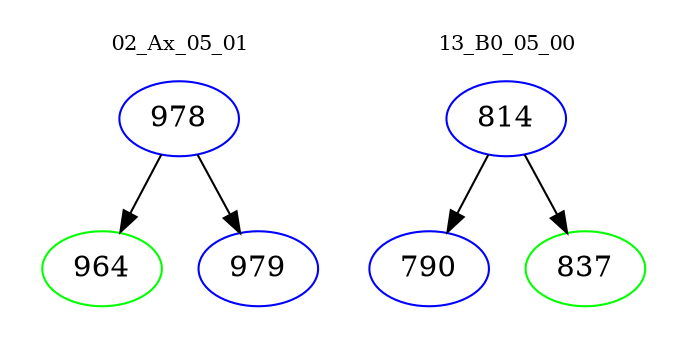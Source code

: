 digraph{
subgraph cluster_0 {
color = white
label = "02_Ax_05_01";
fontsize=10;
T0_978 [label="978", color="blue"]
T0_978 -> T0_964 [color="black"]
T0_964 [label="964", color="green"]
T0_978 -> T0_979 [color="black"]
T0_979 [label="979", color="blue"]
}
subgraph cluster_1 {
color = white
label = "13_B0_05_00";
fontsize=10;
T1_814 [label="814", color="blue"]
T1_814 -> T1_790 [color="black"]
T1_790 [label="790", color="blue"]
T1_814 -> T1_837 [color="black"]
T1_837 [label="837", color="green"]
}
}
